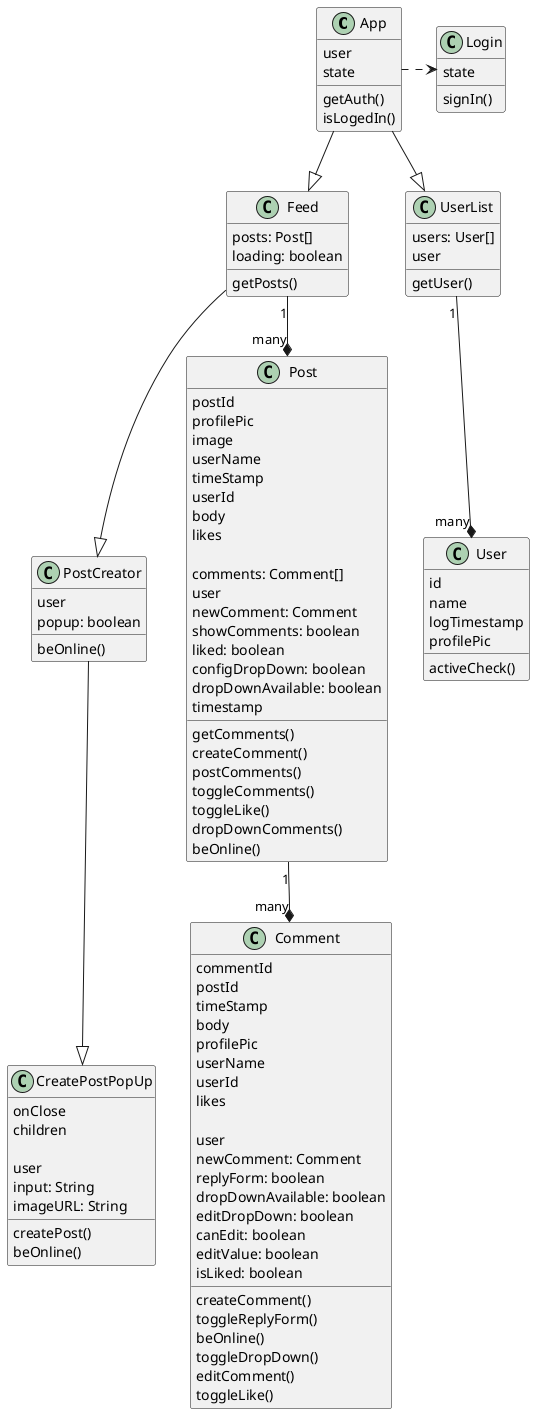 @startuml Cloud Class Diagram
class App {
    user
    state
    getAuth()
    isLogedIn()
}

class Login {
    state
    signIn()
}

class Feed {
    posts: Post[]
    loading: boolean
    getPosts()
}

class PostCreator {
    user
    popup: boolean
    beOnline()
}

class CreatePostPopUp {
    onClose
    children

    user
    input: String
    imageURL: String
    createPost()
    beOnline()
}

class Post {
    postId
    profilePic
    image
    userName
    timeStamp
    userId
    body
    likes

    comments: Comment[]
    user
    newComment: Comment
    showComments: boolean
    liked: boolean
    configDropDown: boolean
    dropDownAvailable: boolean
    timestamp
    getComments()
    createComment()
    postComments()
    toggleComments()
    toggleLike()
    dropDownComments()
    beOnline()
}

class Comment {
    commentId
    postId
    timeStamp
    body
    profilePic
    userName
    userId
    likes

    user
    newComment: Comment
    replyForm: boolean
    dropDownAvailable: boolean
    editDropDown: boolean
    canEdit: boolean
    editValue: boolean
    isLiked: boolean
    createComment()
    toggleReplyForm()
    beOnline()
    toggleDropDown()
    editComment()
    toggleLike()
}

class UserList {
    users: User[]
    user
    getUser()
}

class User {
    id
    name
    logTimestamp
    profilePic
    activeCheck()
}


App .> Login
App --|> UserList
App --|> Feed
UserList "1" --* "many" User
Feed --|> PostCreator
Feed "1"--*"many" Post
PostCreator --|> CreatePostPopUp

Post "1" --* "many" Comment


@enduml